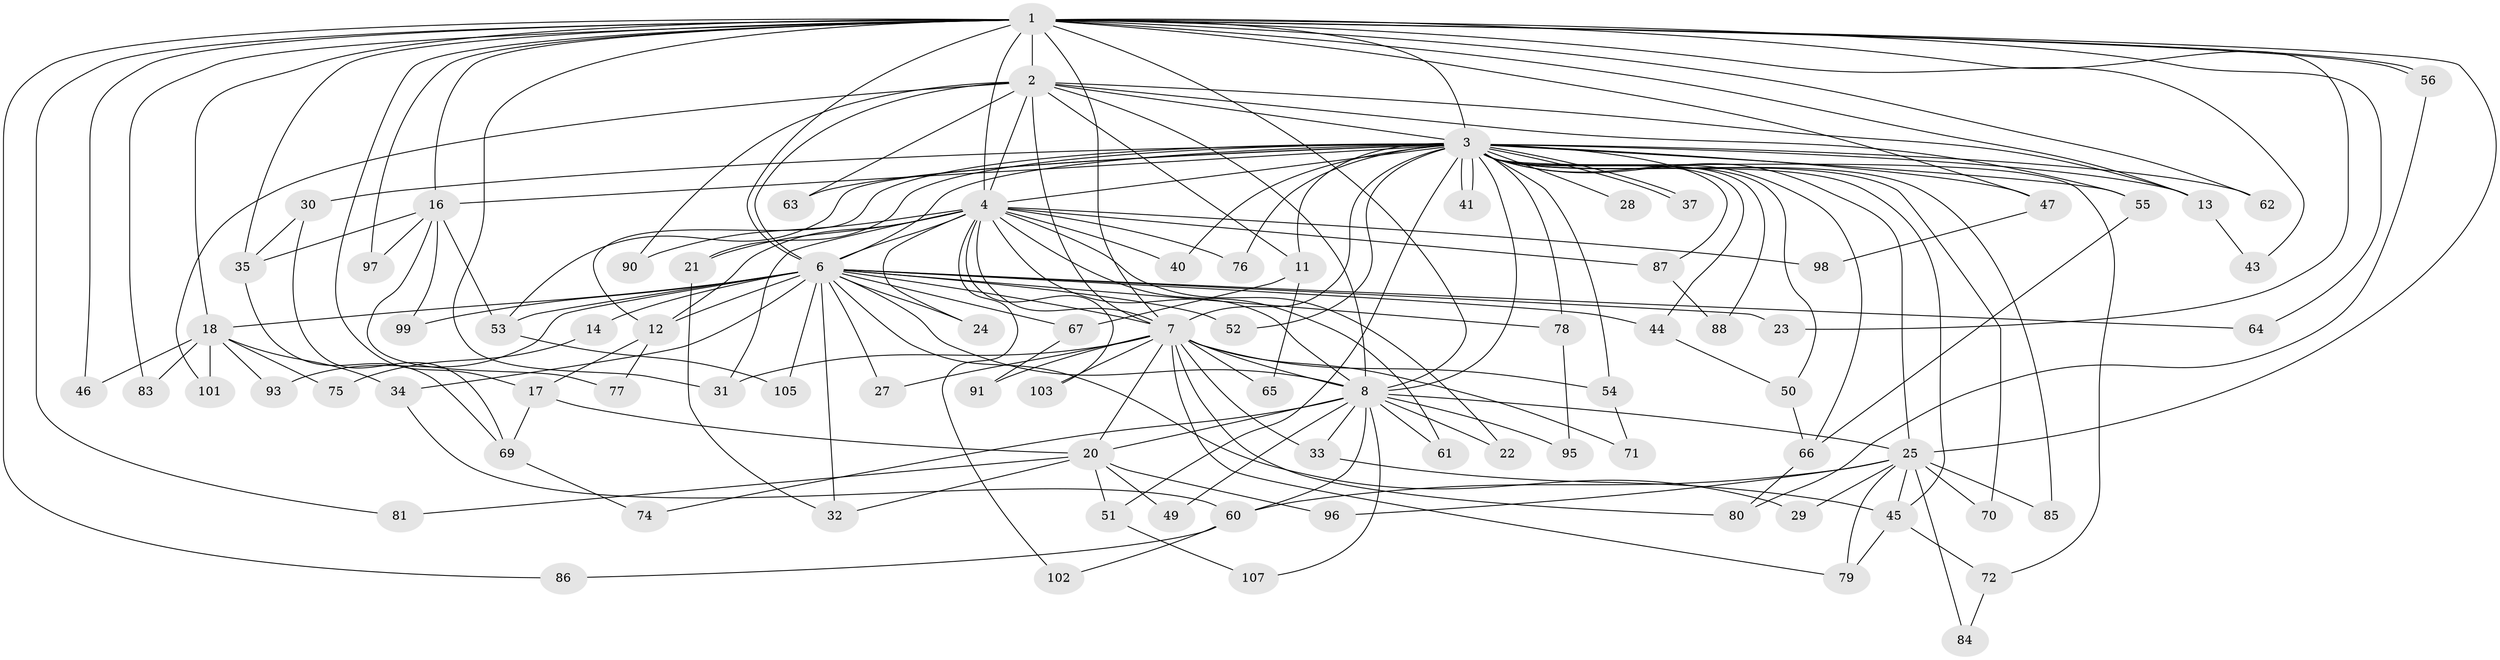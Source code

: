 // Generated by graph-tools (version 1.1) at 2025/23/03/03/25 07:23:38]
// undirected, 84 vertices, 186 edges
graph export_dot {
graph [start="1"]
  node [color=gray90,style=filled];
  1 [super="+39"];
  2 [super="+82"];
  3 [super="+5"];
  4 [super="+10"];
  6 [super="+9"];
  7 [super="+26"];
  8 [super="+59"];
  11;
  12 [super="+15"];
  13 [super="+19"];
  14;
  16 [super="+42"];
  17;
  18 [super="+57"];
  20 [super="+36"];
  21;
  22;
  23;
  24;
  25 [super="+48"];
  27;
  28;
  29;
  30 [super="+38"];
  31 [super="+58"];
  32 [super="+92"];
  33;
  34;
  35;
  37;
  40;
  41;
  43;
  44;
  45 [super="+89"];
  46;
  47;
  49;
  50;
  51;
  52;
  53 [super="+108"];
  54;
  55;
  56;
  60 [super="+68"];
  61;
  62 [super="+94"];
  63;
  64;
  65;
  66 [super="+104"];
  67;
  69 [super="+73"];
  70;
  71;
  72;
  74;
  75;
  76;
  77;
  78;
  79 [super="+100"];
  80 [super="+106"];
  81;
  83;
  84;
  85;
  86;
  87;
  88;
  90;
  91;
  93;
  95;
  96;
  97;
  98;
  99;
  101;
  102;
  103;
  105;
  107;
  1 -- 2;
  1 -- 3 [weight=2];
  1 -- 4 [weight=2];
  1 -- 6 [weight=2];
  1 -- 7 [weight=2];
  1 -- 8;
  1 -- 13;
  1 -- 17;
  1 -- 18;
  1 -- 23;
  1 -- 25;
  1 -- 35;
  1 -- 43;
  1 -- 46;
  1 -- 47;
  1 -- 56;
  1 -- 56;
  1 -- 62;
  1 -- 64;
  1 -- 83;
  1 -- 86;
  1 -- 97;
  1 -- 81;
  1 -- 31;
  1 -- 16;
  2 -- 3 [weight=2];
  2 -- 4 [weight=2];
  2 -- 6 [weight=2];
  2 -- 7;
  2 -- 8 [weight=2];
  2 -- 11;
  2 -- 13;
  2 -- 55;
  2 -- 63;
  2 -- 90;
  2 -- 101;
  3 -- 4 [weight=4];
  3 -- 6 [weight=4];
  3 -- 7 [weight=2];
  3 -- 8 [weight=2];
  3 -- 37;
  3 -- 37;
  3 -- 41;
  3 -- 41;
  3 -- 47;
  3 -- 51;
  3 -- 52;
  3 -- 54;
  3 -- 55;
  3 -- 62 [weight=2];
  3 -- 66;
  3 -- 72;
  3 -- 78;
  3 -- 11;
  3 -- 12;
  3 -- 70;
  3 -- 76;
  3 -- 16;
  3 -- 21;
  3 -- 85;
  3 -- 87;
  3 -- 88;
  3 -- 25;
  3 -- 28;
  3 -- 30;
  3 -- 40;
  3 -- 44;
  3 -- 50;
  3 -- 53;
  3 -- 63;
  3 -- 45;
  3 -- 13;
  4 -- 6 [weight=4];
  4 -- 7 [weight=3];
  4 -- 8 [weight=2];
  4 -- 21;
  4 -- 40;
  4 -- 76;
  4 -- 98;
  4 -- 102;
  4 -- 12;
  4 -- 103;
  4 -- 22;
  4 -- 87;
  4 -- 24;
  4 -- 90;
  4 -- 61;
  4 -- 31;
  6 -- 7 [weight=2];
  6 -- 8 [weight=3];
  6 -- 12;
  6 -- 18 [weight=2];
  6 -- 29;
  6 -- 52;
  6 -- 67;
  6 -- 78;
  6 -- 99;
  6 -- 64;
  6 -- 14;
  6 -- 23;
  6 -- 24;
  6 -- 27;
  6 -- 93;
  6 -- 34;
  6 -- 105;
  6 -- 44;
  6 -- 53;
  6 -- 32;
  7 -- 8;
  7 -- 27;
  7 -- 31;
  7 -- 33;
  7 -- 54;
  7 -- 65;
  7 -- 71;
  7 -- 80;
  7 -- 91;
  7 -- 103;
  7 -- 20;
  7 -- 79;
  8 -- 20;
  8 -- 22;
  8 -- 25;
  8 -- 33;
  8 -- 49;
  8 -- 61;
  8 -- 74;
  8 -- 95;
  8 -- 107;
  8 -- 60;
  11 -- 65;
  11 -- 67;
  12 -- 17;
  12 -- 77;
  13 -- 43;
  14 -- 75;
  16 -- 35;
  16 -- 77;
  16 -- 99;
  16 -- 53;
  16 -- 97;
  17 -- 20;
  17 -- 69;
  18 -- 34;
  18 -- 46;
  18 -- 75;
  18 -- 83;
  18 -- 93;
  18 -- 101;
  20 -- 32;
  20 -- 96;
  20 -- 81;
  20 -- 49;
  20 -- 51;
  21 -- 32;
  25 -- 29;
  25 -- 45;
  25 -- 60;
  25 -- 84;
  25 -- 96;
  25 -- 85;
  25 -- 70;
  25 -- 79;
  30 -- 69;
  30 -- 35;
  33 -- 45;
  34 -- 60;
  35 -- 69;
  44 -- 50;
  45 -- 72;
  45 -- 79;
  47 -- 98;
  50 -- 66;
  51 -- 107;
  53 -- 105;
  54 -- 71;
  55 -- 66;
  56 -- 80;
  60 -- 86;
  60 -- 102;
  66 -- 80;
  67 -- 91;
  69 -- 74;
  72 -- 84;
  78 -- 95;
  87 -- 88;
}
